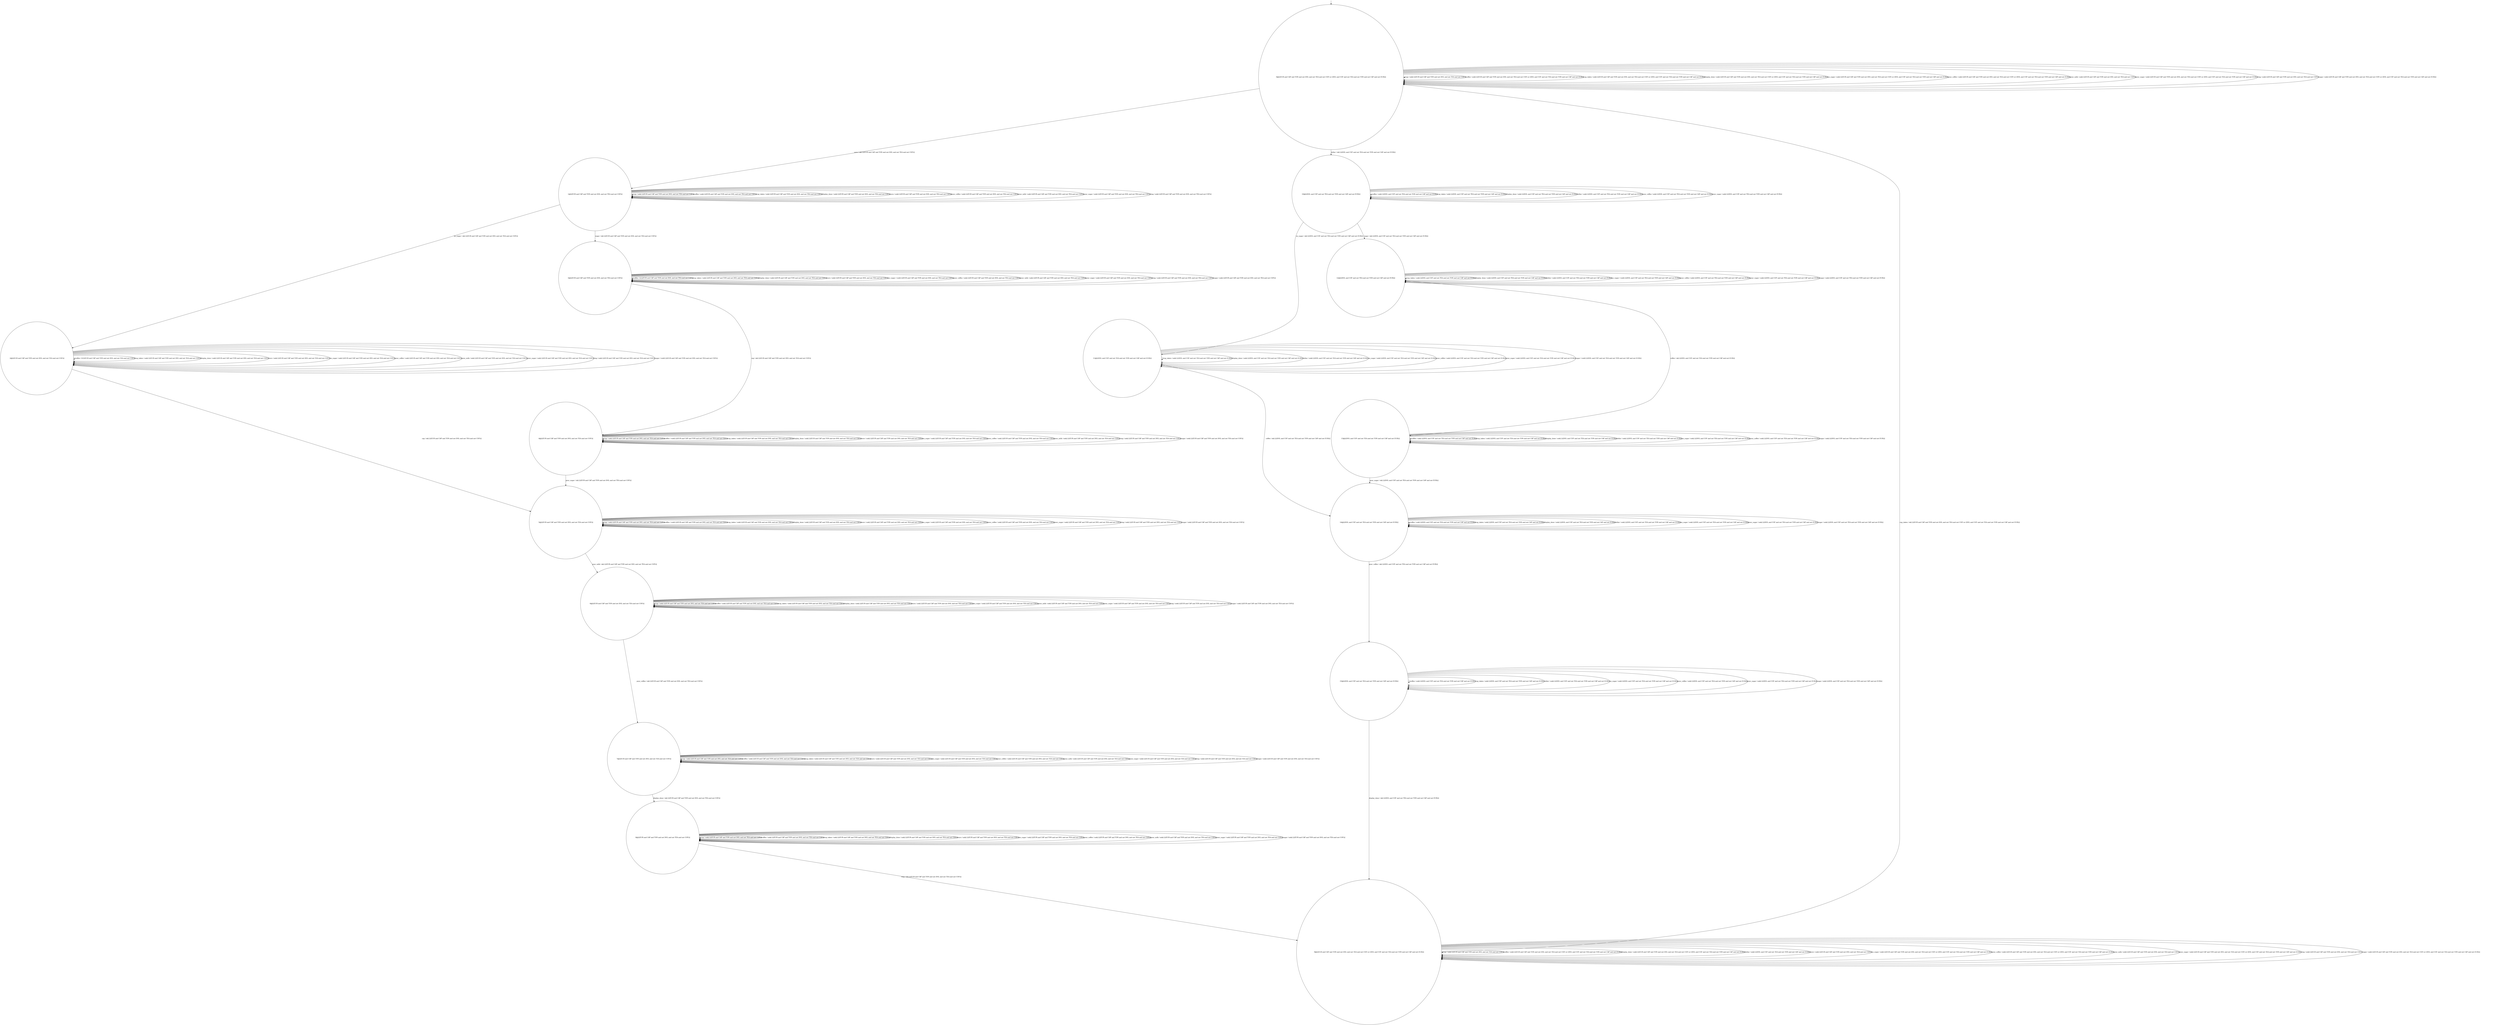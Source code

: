 digraph g {
	edge [lblstyle="above, sloped"];
	s0 [shape="circle" label="0@[((EUR and CAP and TON and not DOL and not TEA and not COF) or (DOL and COF and not TEA and not TON and not CAP and not EUR))]"];
	s1 [shape="circle" label="1@[((EUR and CAP and TON and not DOL and not TEA and not COF))]"];
	s2 [shape="circle" label="2@[((EUR and CAP and TON and not DOL and not TEA and not COF))]"];
	s3 [shape="circle" label="3@[((EUR and CAP and TON and not DOL and not TEA and not COF))]"];
	s4 [shape="circle" label="4@[((EUR and CAP and TON and not DOL and not TEA and not COF))]"];
	s5 [shape="circle" label="5@[((EUR and CAP and TON and not DOL and not TEA and not COF))]"];
	s6 [shape="circle" label="6@[((EUR and CAP and TON and not DOL and not TEA and not COF))]"];
	s7 [shape="circle" label="7@[((EUR and CAP and TON and not DOL and not TEA and not COF))]"];
	s8 [shape="circle" label="8@[((EUR and CAP and TON and not DOL and not TEA and not COF))]"];
	s9 [shape="circle" label="9@[((EUR and CAP and TON and not DOL and not TEA and not COF) or (DOL and COF and not TEA and not TON and not CAP and not EUR))]"];
	s10 [shape="circle" label="10@[((DOL and COF and not TEA and not TON and not CAP and not EUR))]"];
	s11 [shape="circle" label="11@[((DOL and COF and not TEA and not TON and not CAP and not EUR))]"];
	s12 [shape="circle" label="12@[((DOL and COF and not TEA and not TON and not CAP and not EUR))]"];
	s13 [shape="circle" label="13@[((DOL and COF and not TEA and not TON and not CAP and not EUR))]"];
	s14 [shape="circle" label="14@[((DOL and COF and not TEA and not TON and not CAP and not EUR))]"];
	s15 [shape="circle" label="15@[((DOL and COF and not TEA and not TON and not CAP and not EUR))]"];
	s0 -> s0 [label="cap / nok() [((EUR and CAP and TON and not DOL and not TEA and not COF))]"];
	s0 -> s0 [label="coffee / nok() [((EUR and CAP and TON and not DOL and not TEA and not COF) or (DOL and COF and not TEA and not TON and not CAP and not EUR))]"];
	s0 -> s0 [label="cup_taken / nok() [((EUR and CAP and TON and not DOL and not TEA and not COF) or (DOL and COF and not TEA and not TON and not CAP and not EUR))]"];
	s0 -> s0 [label="display_done / nok() [((EUR and CAP and TON and not DOL and not TEA and not COF) or (DOL and COF and not TEA and not TON and not CAP and not EUR))]"];
	s0 -> s10 [label="dollar / ok() [((DOL and COF and not TEA and not TON and not CAP and not EUR))]"];
	s0 -> s1 [label="euro / ok() [((EUR and CAP and TON and not DOL and not TEA and not COF))]"];
	s0 -> s0 [label="no_sugar / nok() [((EUR and CAP and TON and not DOL and not TEA and not COF) or (DOL and COF and not TEA and not TON and not CAP and not EUR))]"];
	s0 -> s0 [label="pour_coffee / nok() [((EUR and CAP and TON and not DOL and not TEA and not COF) or (DOL and COF and not TEA and not TON and not CAP and not EUR))]"];
	s0 -> s0 [label="pour_milk / nok() [((EUR and CAP and TON and not DOL and not TEA and not COF))]"];
	s0 -> s0 [label="pour_sugar / nok() [((EUR and CAP and TON and not DOL and not TEA and not COF) or (DOL and COF and not TEA and not TON and not CAP and not EUR))]"];
	s0 -> s0 [label="ring / nok() [((EUR and CAP and TON and not DOL and not TEA and not COF))]"];
	s0 -> s0 [label="sugar / nok() [((EUR and CAP and TON and not DOL and not TEA and not COF) or (DOL and COF and not TEA and not TON and not CAP and not EUR))]"];
	s1 -> s1 [label="cap / nok() [((EUR and CAP and TON and not DOL and not TEA and not COF))]"];
	s1 -> s1 [label="coffee / nok() [((EUR and CAP and TON and not DOL and not TEA and not COF))]"];
	s1 -> s1 [label="cup_taken / nok() [((EUR and CAP and TON and not DOL and not TEA and not COF))]"];
	s1 -> s1 [label="display_done / nok() [((EUR and CAP and TON and not DOL and not TEA and not COF))]"];
	s1 -> s1 [label="euro / nok() [((EUR and CAP and TON and not DOL and not TEA and not COF))]"];
	s1 -> s2 [label="no_sugar / ok() [((EUR and CAP and TON and not DOL and not TEA and not COF))]"];
	s1 -> s1 [label="pour_coffee / nok() [((EUR and CAP and TON and not DOL and not TEA and not COF))]"];
	s1 -> s1 [label="pour_milk / nok() [((EUR and CAP and TON and not DOL and not TEA and not COF))]"];
	s1 -> s1 [label="pour_sugar / nok() [((EUR and CAP and TON and not DOL and not TEA and not COF))]"];
	s1 -> s1 [label="ring / nok() [((EUR and CAP and TON and not DOL and not TEA and not COF))]"];
	s1 -> s3 [label="sugar / ok() [((EUR and CAP and TON and not DOL and not TEA and not COF))]"];
	s2 -> s5 [label="cap / ok() [((EUR and CAP and TON and not DOL and not TEA and not COF))]"];
	s2 -> s2 [label="coffee / Ω [((EUR and CAP and TON and not DOL and not TEA and not COF))]"];
	s2 -> s2 [label="cup_taken / nok() [((EUR and CAP and TON and not DOL and not TEA and not COF))]"];
	s2 -> s2 [label="display_done / nok() [((EUR and CAP and TON and not DOL and not TEA and not COF))]"];
	s2 -> s2 [label="euro / nok() [((EUR and CAP and TON and not DOL and not TEA and not COF))]"];
	s2 -> s2 [label="no_sugar / nok() [((EUR and CAP and TON and not DOL and not TEA and not COF))]"];
	s2 -> s2 [label="pour_coffee / nok() [((EUR and CAP and TON and not DOL and not TEA and not COF))]"];
	s2 -> s2 [label="pour_milk / nok() [((EUR and CAP and TON and not DOL and not TEA and not COF))]"];
	s2 -> s2 [label="pour_sugar / nok() [((EUR and CAP and TON and not DOL and not TEA and not COF))]"];
	s2 -> s2 [label="ring / nok() [((EUR and CAP and TON and not DOL and not TEA and not COF))]"];
	s2 -> s2 [label="sugar / void() [((EUR and CAP and TON and not DOL and not TEA and not COF))]"];
	s3 -> s4 [label="cap / ok() [((EUR and CAP and TON and not DOL and not TEA and not COF))]"];
	s3 -> s3 [label="coffee / Ω [((EUR and CAP and TON and not DOL and not TEA and not COF))]"];
	s3 -> s3 [label="cup_taken / nok() [((EUR and CAP and TON and not DOL and not TEA and not COF))]"];
	s3 -> s3 [label="display_done / nok() [((EUR and CAP and TON and not DOL and not TEA and not COF))]"];
	s3 -> s3 [label="euro / nok() [((EUR and CAP and TON and not DOL and not TEA and not COF))]"];
	s3 -> s3 [label="no_sugar / void() [((EUR and CAP and TON and not DOL and not TEA and not COF))]"];
	s3 -> s3 [label="pour_coffee / nok() [((EUR and CAP and TON and not DOL and not TEA and not COF))]"];
	s3 -> s3 [label="pour_milk / nok() [((EUR and CAP and TON and not DOL and not TEA and not COF))]"];
	s3 -> s3 [label="pour_sugar / nok() [((EUR and CAP and TON and not DOL and not TEA and not COF))]"];
	s3 -> s3 [label="ring / nok() [((EUR and CAP and TON and not DOL and not TEA and not COF))]"];
	s3 -> s3 [label="sugar / nok() [((EUR and CAP and TON and not DOL and not TEA and not COF))]"];
	s4 -> s4 [label="cap / nok() [((EUR and CAP and TON and not DOL and not TEA and not COF))]"];
	s4 -> s4 [label="coffee / void() [((EUR and CAP and TON and not DOL and not TEA and not COF))]"];
	s4 -> s4 [label="cup_taken / nok() [((EUR and CAP and TON and not DOL and not TEA and not COF))]"];
	s4 -> s4 [label="display_done / nok() [((EUR and CAP and TON and not DOL and not TEA and not COF))]"];
	s4 -> s4 [label="euro / nok() [((EUR and CAP and TON and not DOL and not TEA and not COF))]"];
	s4 -> s4 [label="no_sugar / nok() [((EUR and CAP and TON and not DOL and not TEA and not COF))]"];
	s4 -> s4 [label="pour_coffee / nok() [((EUR and CAP and TON and not DOL and not TEA and not COF))]"];
	s4 -> s4 [label="pour_milk / nok() [((EUR and CAP and TON and not DOL and not TEA and not COF))]"];
	s4 -> s5 [label="pour_sugar / ok() [((EUR and CAP and TON and not DOL and not TEA and not COF))]"];
	s4 -> s4 [label="ring / nok() [((EUR and CAP and TON and not DOL and not TEA and not COF))]"];
	s4 -> s4 [label="sugar / nok() [((EUR and CAP and TON and not DOL and not TEA and not COF))]"];
	s5 -> s5 [label="cap / nok() [((EUR and CAP and TON and not DOL and not TEA and not COF))]"];
	s5 -> s5 [label="coffee / void() [((EUR and CAP and TON and not DOL and not TEA and not COF))]"];
	s5 -> s5 [label="cup_taken / nok() [((EUR and CAP and TON and not DOL and not TEA and not COF))]"];
	s5 -> s5 [label="display_done / nok() [((EUR and CAP and TON and not DOL and not TEA and not COF))]"];
	s5 -> s5 [label="euro / nok() [((EUR and CAP and TON and not DOL and not TEA and not COF))]"];
	s5 -> s5 [label="no_sugar / nok() [((EUR and CAP and TON and not DOL and not TEA and not COF))]"];
	s5 -> s5 [label="pour_coffee / nok() [((EUR and CAP and TON and not DOL and not TEA and not COF))]"];
	s5 -> s6 [label="pour_milk / ok() [((EUR and CAP and TON and not DOL and not TEA and not COF))]"];
	s5 -> s5 [label="pour_sugar / nok() [((EUR and CAP and TON and not DOL and not TEA and not COF))]"];
	s5 -> s5 [label="ring / nok() [((EUR and CAP and TON and not DOL and not TEA and not COF))]"];
	s5 -> s5 [label="sugar / nok() [((EUR and CAP and TON and not DOL and not TEA and not COF))]"];
	s6 -> s6 [label="cap / nok() [((EUR and CAP and TON and not DOL and not TEA and not COF))]"];
	s6 -> s6 [label="coffee / nok() [((EUR and CAP and TON and not DOL and not TEA and not COF))]"];
	s6 -> s6 [label="cup_taken / nok() [((EUR and CAP and TON and not DOL and not TEA and not COF))]"];
	s6 -> s6 [label="display_done / nok() [((EUR and CAP and TON and not DOL and not TEA and not COF))]"];
	s6 -> s6 [label="euro / nok() [((EUR and CAP and TON and not DOL and not TEA and not COF))]"];
	s6 -> s6 [label="no_sugar / nok() [((EUR and CAP and TON and not DOL and not TEA and not COF))]"];
	s6 -> s7 [label="pour_coffee / ok() [((EUR and CAP and TON and not DOL and not TEA and not COF))]"];
	s6 -> s6 [label="pour_milk / nok() [((EUR and CAP and TON and not DOL and not TEA and not COF))]"];
	s6 -> s6 [label="pour_sugar / nok() [((EUR and CAP and TON and not DOL and not TEA and not COF))]"];
	s6 -> s6 [label="ring / nok() [((EUR and CAP and TON and not DOL and not TEA and not COF))]"];
	s6 -> s6 [label="sugar / nok() [((EUR and CAP and TON and not DOL and not TEA and not COF))]"];
	s7 -> s7 [label="cap / nok() [((EUR and CAP and TON and not DOL and not TEA and not COF))]"];
	s7 -> s7 [label="coffee / nok() [((EUR and CAP and TON and not DOL and not TEA and not COF))]"];
	s7 -> s7 [label="cup_taken / nok() [((EUR and CAP and TON and not DOL and not TEA and not COF))]"];
	s7 -> s8 [label="display_done / ok() [((EUR and CAP and TON and not DOL and not TEA and not COF))]"];
	s7 -> s7 [label="euro / nok() [((EUR and CAP and TON and not DOL and not TEA and not COF))]"];
	s7 -> s7 [label="no_sugar / nok() [((EUR and CAP and TON and not DOL and not TEA and not COF))]"];
	s7 -> s7 [label="pour_coffee / nok() [((EUR and CAP and TON and not DOL and not TEA and not COF))]"];
	s7 -> s7 [label="pour_milk / nok() [((EUR and CAP and TON and not DOL and not TEA and not COF))]"];
	s7 -> s7 [label="pour_sugar / nok() [((EUR and CAP and TON and not DOL and not TEA and not COF))]"];
	s7 -> s7 [label="ring / nok() [((EUR and CAP and TON and not DOL and not TEA and not COF))]"];
	s7 -> s7 [label="sugar / nok() [((EUR and CAP and TON and not DOL and not TEA and not COF))]"];
	s8 -> s8 [label="cap / nok() [((EUR and CAP and TON and not DOL and not TEA and not COF))]"];
	s8 -> s8 [label="coffee / nok() [((EUR and CAP and TON and not DOL and not TEA and not COF))]"];
	s8 -> s8 [label="cup_taken / nok() [((EUR and CAP and TON and not DOL and not TEA and not COF))]"];
	s8 -> s8 [label="display_done / nok() [((EUR and CAP and TON and not DOL and not TEA and not COF))]"];
	s8 -> s8 [label="euro / nok() [((EUR and CAP and TON and not DOL and not TEA and not COF))]"];
	s8 -> s8 [label="no_sugar / nok() [((EUR and CAP and TON and not DOL and not TEA and not COF))]"];
	s8 -> s8 [label="pour_coffee / nok() [((EUR and CAP and TON and not DOL and not TEA and not COF))]"];
	s8 -> s8 [label="pour_milk / nok() [((EUR and CAP and TON and not DOL and not TEA and not COF))]"];
	s8 -> s8 [label="pour_sugar / nok() [((EUR and CAP and TON and not DOL and not TEA and not COF))]"];
	s8 -> s9 [label="ring / ok() [((EUR and CAP and TON and not DOL and not TEA and not COF))]"];
	s8 -> s8 [label="sugar / nok() [((EUR and CAP and TON and not DOL and not TEA and not COF))]"];
	s9 -> s9 [label="cap / nok() [((EUR and CAP and TON and not DOL and not TEA and not COF))]"];
	s9 -> s9 [label="coffee / nok() [((EUR and CAP and TON and not DOL and not TEA and not COF) or (DOL and COF and not TEA and not TON and not CAP and not EUR))]"];
	s9 -> s0 [label="cup_taken / ok() [((EUR and CAP and TON and not DOL and not TEA and not COF) or (DOL and COF and not TEA and not TON and not CAP and not EUR))]"];
	s9 -> s9 [label="display_done / nok() [((EUR and CAP and TON and not DOL and not TEA and not COF) or (DOL and COF and not TEA and not TON and not CAP and not EUR))]"];
	s9 -> s9 [label="dollar / nok() [((DOL and COF and not TEA and not TON and not CAP and not EUR))]"];
	s9 -> s9 [label="euro / nok() [((EUR and CAP and TON and not DOL and not TEA and not COF))]"];
	s9 -> s9 [label="no_sugar / nok() [((EUR and CAP and TON and not DOL and not TEA and not COF) or (DOL and COF and not TEA and not TON and not CAP and not EUR))]"];
	s9 -> s9 [label="pour_coffee / nok() [((EUR and CAP and TON and not DOL and not TEA and not COF) or (DOL and COF and not TEA and not TON and not CAP and not EUR))]"];
	s9 -> s9 [label="pour_milk / nok() [((EUR and CAP and TON and not DOL and not TEA and not COF))]"];
	s9 -> s9 [label="pour_sugar / nok() [((EUR and CAP and TON and not DOL and not TEA and not COF) or (DOL and COF and not TEA and not TON and not CAP and not EUR))]"];
	s9 -> s9 [label="ring / nok() [((EUR and CAP and TON and not DOL and not TEA and not COF))]"];
	s9 -> s9 [label="sugar / nok() [((EUR and CAP and TON and not DOL and not TEA and not COF) or (DOL and COF and not TEA and not TON and not CAP and not EUR))]"];
	s10 -> s10 [label="coffee / nok() [((DOL and COF and not TEA and not TON and not CAP and not EUR))]"];
	s10 -> s10 [label="cup_taken / nok() [((DOL and COF and not TEA and not TON and not CAP and not EUR))]"];
	s10 -> s10 [label="display_done / nok() [((DOL and COF and not TEA and not TON and not CAP and not EUR))]"];
	s10 -> s10 [label="dollar / nok() [((DOL and COF and not TEA and not TON and not CAP and not EUR))]"];
	s10 -> s11 [label="no_sugar / ok() [((DOL and COF and not TEA and not TON and not CAP and not EUR))]"];
	s10 -> s10 [label="pour_coffee / nok() [((DOL and COF and not TEA and not TON and not CAP and not EUR))]"];
	s10 -> s10 [label="pour_sugar / nok() [((DOL and COF and not TEA and not TON and not CAP and not EUR))]"];
	s10 -> s12 [label="sugar / ok() [((DOL and COF and not TEA and not TON and not CAP and not EUR))]"];
	s11 -> s14 [label="coffee / ok() [((DOL and COF and not TEA and not TON and not CAP and not EUR))]"];
	s11 -> s11 [label="cup_taken / nok() [((DOL and COF and not TEA and not TON and not CAP and not EUR))]"];
	s11 -> s11 [label="display_done / nok() [((DOL and COF and not TEA and not TON and not CAP and not EUR))]"];
	s11 -> s11 [label="dollar / nok() [((DOL and COF and not TEA and not TON and not CAP and not EUR))]"];
	s11 -> s11 [label="no_sugar / nok() [((DOL and COF and not TEA and not TON and not CAP and not EUR))]"];
	s11 -> s11 [label="pour_coffee / nok() [((DOL and COF and not TEA and not TON and not CAP and not EUR))]"];
	s11 -> s11 [label="pour_sugar / nok() [((DOL and COF and not TEA and not TON and not CAP and not EUR))]"];
	s11 -> s11 [label="sugar / void() [((DOL and COF and not TEA and not TON and not CAP and not EUR))]"];
	s12 -> s13 [label="coffee / ok() [((DOL and COF and not TEA and not TON and not CAP and not EUR))]"];
	s12 -> s12 [label="cup_taken / nok() [((DOL and COF and not TEA and not TON and not CAP and not EUR))]"];
	s12 -> s12 [label="display_done / nok() [((DOL and COF and not TEA and not TON and not CAP and not EUR))]"];
	s12 -> s12 [label="dollar / nok() [((DOL and COF and not TEA and not TON and not CAP and not EUR))]"];
	s12 -> s12 [label="no_sugar / void() [((DOL and COF and not TEA and not TON and not CAP and not EUR))]"];
	s12 -> s12 [label="pour_coffee / nok() [((DOL and COF and not TEA and not TON and not CAP and not EUR))]"];
	s12 -> s12 [label="pour_sugar / nok() [((DOL and COF and not TEA and not TON and not CAP and not EUR))]"];
	s12 -> s12 [label="sugar / nok() [((DOL and COF and not TEA and not TON and not CAP and not EUR))]"];
	s13 -> s13 [label="coffee / nok() [((DOL and COF and not TEA and not TON and not CAP and not EUR))]"];
	s13 -> s13 [label="cup_taken / nok() [((DOL and COF and not TEA and not TON and not CAP and not EUR))]"];
	s13 -> s13 [label="display_done / nok() [((DOL and COF and not TEA and not TON and not CAP and not EUR))]"];
	s13 -> s13 [label="dollar / nok() [((DOL and COF and not TEA and not TON and not CAP and not EUR))]"];
	s13 -> s13 [label="no_sugar / nok() [((DOL and COF and not TEA and not TON and not CAP and not EUR))]"];
	s13 -> s13 [label="pour_coffee / nok() [((DOL and COF and not TEA and not TON and not CAP and not EUR))]"];
	s13 -> s14 [label="pour_sugar / ok() [((DOL and COF and not TEA and not TON and not CAP and not EUR))]"];
	s13 -> s13 [label="sugar / nok() [((DOL and COF and not TEA and not TON and not CAP and not EUR))]"];
	s14 -> s14 [label="coffee / nok() [((DOL and COF and not TEA and not TON and not CAP and not EUR))]"];
	s14 -> s14 [label="cup_taken / nok() [((DOL and COF and not TEA and not TON and not CAP and not EUR))]"];
	s14 -> s14 [label="display_done / nok() [((DOL and COF and not TEA and not TON and not CAP and not EUR))]"];
	s14 -> s14 [label="dollar / nok() [((DOL and COF and not TEA and not TON and not CAP and not EUR))]"];
	s14 -> s14 [label="no_sugar / nok() [((DOL and COF and not TEA and not TON and not CAP and not EUR))]"];
	s14 -> s15 [label="pour_coffee / ok() [((DOL and COF and not TEA and not TON and not CAP and not EUR))]"];
	s14 -> s14 [label="pour_sugar / nok() [((DOL and COF and not TEA and not TON and not CAP and not EUR))]"];
	s14 -> s14 [label="sugar / nok() [((DOL and COF and not TEA and not TON and not CAP and not EUR))]"];
	s15 -> s15 [label="coffee / nok() [((DOL and COF and not TEA and not TON and not CAP and not EUR))]"];
	s15 -> s15 [label="cup_taken / nok() [((DOL and COF and not TEA and not TON and not CAP and not EUR))]"];
	s15 -> s9 [label="display_done / ok() [((DOL and COF and not TEA and not TON and not CAP and not EUR))]"];
	s15 -> s15 [label="dollar / nok() [((DOL and COF and not TEA and not TON and not CAP and not EUR))]"];
	s15 -> s15 [label="no_sugar / nok() [((DOL and COF and not TEA and not TON and not CAP and not EUR))]"];
	s15 -> s15 [label="pour_coffee / nok() [((DOL and COF and not TEA and not TON and not CAP and not EUR))]"];
	s15 -> s15 [label="pour_sugar / nok() [((DOL and COF and not TEA and not TON and not CAP and not EUR))]"];
	s15 -> s15 [label="sugar / nok() [((DOL and COF and not TEA and not TON and not CAP and not EUR))]"];
	__start0 [label="" shape="none" width="0" height="0"];
	__start0 -> s0;
}